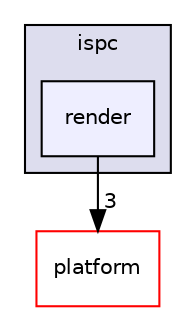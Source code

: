 digraph "bioexplorer/backend/plugins/Sonata/module/ispc/render" {
  compound=true
  node [ fontsize="10", fontname="Helvetica"];
  edge [ labelfontsize="10", labelfontname="Helvetica"];
  subgraph clusterdir_6834279abe30ff2d1df4b142df3ad1e2 {
    graph [ bgcolor="#ddddee", pencolor="black", label="ispc" fontname="Helvetica", fontsize="10", URL="dir_6834279abe30ff2d1df4b142df3ad1e2.html"]
  dir_2f67fd19608afbc70ae78fab334dc90d [shape=box, label="render", style="filled", fillcolor="#eeeeff", pencolor="black", URL="dir_2f67fd19608afbc70ae78fab334dc90d.html"];
  }
  dir_c5a52a81292cf9a5167198f4f346d6d9 [shape=box label="platform" fillcolor="white" style="filled" color="red" URL="dir_c5a52a81292cf9a5167198f4f346d6d9.html"];
  dir_2f67fd19608afbc70ae78fab334dc90d->dir_c5a52a81292cf9a5167198f4f346d6d9 [headlabel="3", labeldistance=1.5 headhref="dir_000028_000059.html"];
}
